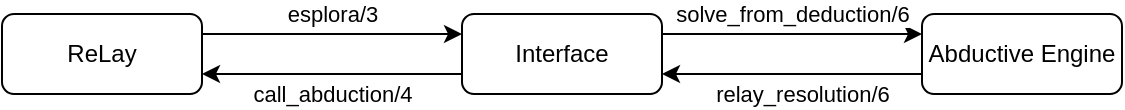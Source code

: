 <mxfile version="15.6.8" type="device"><diagram id="qKK6H2RbxGko7EPej189" name="Page-1"><mxGraphModel dx="789" dy="437" grid="1" gridSize="10" guides="1" tooltips="1" connect="1" arrows="1" fold="1" page="1" pageScale="1" pageWidth="827" pageHeight="1169" math="0" shadow="0"><root><mxCell id="0"/><mxCell id="1" parent="0"/><mxCell id="A4WYsHKH9KIRpp5ruXT0-8" value="call_abduction/4" style="edgeStyle=orthogonalEdgeStyle;rounded=0;orthogonalLoop=1;jettySize=auto;html=1;exitX=1;exitY=0.25;exitDx=0;exitDy=0;entryX=0;entryY=0.25;entryDx=0;entryDy=0;" parent="1" source="A4WYsHKH9KIRpp5ruXT0-1" target="A4WYsHKH9KIRpp5ruXT0-2" edge="1"><mxGeometry y="-30" relative="1" as="geometry"><mxPoint as="offset"/></mxGeometry></mxCell><mxCell id="A4WYsHKH9KIRpp5ruXT0-1" value="ReLay" style="rounded=1;whiteSpace=wrap;html=1;" parent="1" vertex="1"><mxGeometry x="20" y="360" width="100" height="40" as="geometry"/></mxCell><mxCell id="A4WYsHKH9KIRpp5ruXT0-6" value="esplora/3" style="edgeStyle=orthogonalEdgeStyle;rounded=0;orthogonalLoop=1;jettySize=auto;html=1;exitX=0;exitY=0.75;exitDx=0;exitDy=0;entryX=1;entryY=0.75;entryDx=0;entryDy=0;" parent="1" source="A4WYsHKH9KIRpp5ruXT0-2" target="A4WYsHKH9KIRpp5ruXT0-1" edge="1"><mxGeometry y="-30" relative="1" as="geometry"><mxPoint as="offset"/></mxGeometry></mxCell><mxCell id="A4WYsHKH9KIRpp5ruXT0-9" value="solve_from_deduction/6" style="edgeStyle=orthogonalEdgeStyle;rounded=0;orthogonalLoop=1;jettySize=auto;html=1;exitX=1;exitY=0.25;exitDx=0;exitDy=0;entryX=0;entryY=0.25;entryDx=0;entryDy=0;" parent="1" source="A4WYsHKH9KIRpp5ruXT0-2" target="A4WYsHKH9KIRpp5ruXT0-3" edge="1"><mxGeometry y="10" relative="1" as="geometry"><mxPoint as="offset"/></mxGeometry></mxCell><mxCell id="A4WYsHKH9KIRpp5ruXT0-2" value="Interface" style="rounded=1;whiteSpace=wrap;html=1;" parent="1" vertex="1"><mxGeometry x="250" y="360" width="100" height="40" as="geometry"/></mxCell><mxCell id="A4WYsHKH9KIRpp5ruXT0-7" value="relay_resolution/6&lt;br&gt;" style="edgeStyle=orthogonalEdgeStyle;rounded=0;orthogonalLoop=1;jettySize=auto;html=1;exitX=0;exitY=0.75;exitDx=0;exitDy=0;entryX=1;entryY=0.75;entryDx=0;entryDy=0;" parent="1" source="A4WYsHKH9KIRpp5ruXT0-3" target="A4WYsHKH9KIRpp5ruXT0-2" edge="1"><mxGeometry x="-0.077" y="10" relative="1" as="geometry"><Array as="points"><mxPoint x="390" y="390"/><mxPoint x="390" y="390"/></Array><mxPoint as="offset"/></mxGeometry></mxCell><mxCell id="A4WYsHKH9KIRpp5ruXT0-3" value="Abductive Engine" style="rounded=1;whiteSpace=wrap;html=1;" parent="1" vertex="1"><mxGeometry x="480" y="360" width="100" height="40" as="geometry"/></mxCell></root></mxGraphModel></diagram></mxfile>
